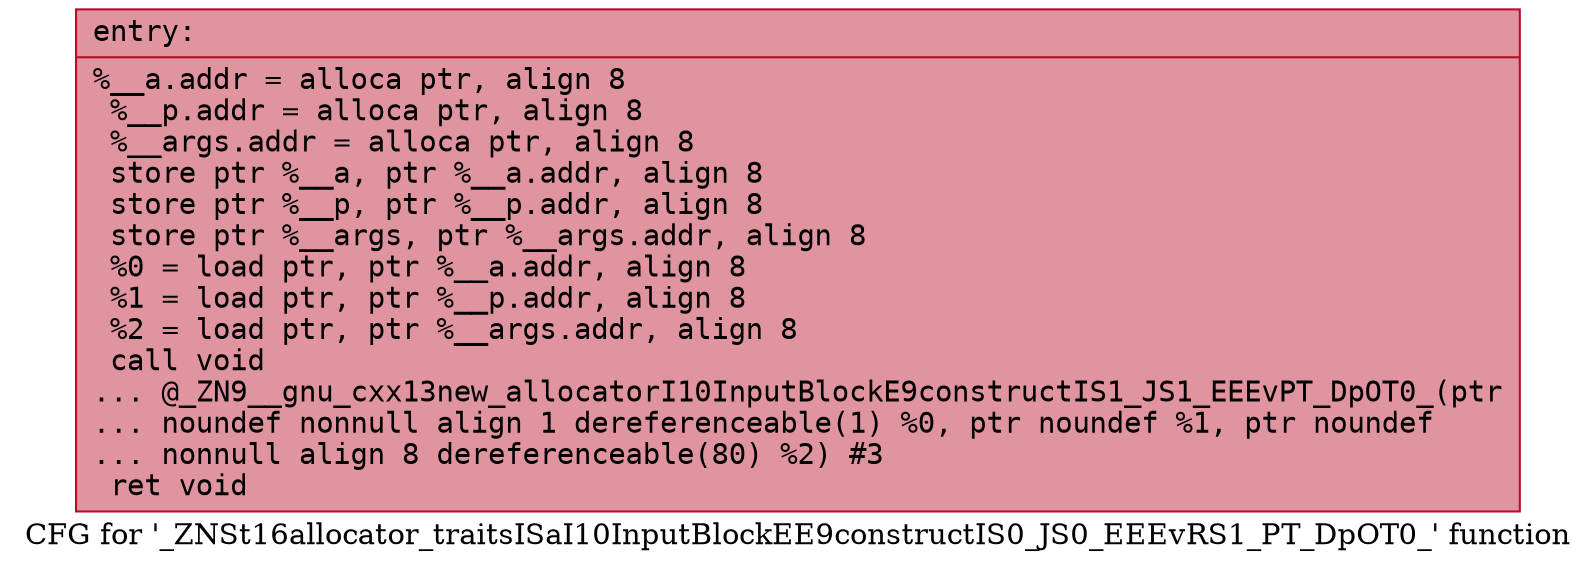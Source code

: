 digraph "CFG for '_ZNSt16allocator_traitsISaI10InputBlockEE9constructIS0_JS0_EEEvRS1_PT_DpOT0_' function" {
	label="CFG for '_ZNSt16allocator_traitsISaI10InputBlockEE9constructIS0_JS0_EEEvRS1_PT_DpOT0_' function";

	Node0x562c4e54e0d0 [shape=record,color="#b70d28ff", style=filled, fillcolor="#b70d2870" fontname="Courier",label="{entry:\l|  %__a.addr = alloca ptr, align 8\l  %__p.addr = alloca ptr, align 8\l  %__args.addr = alloca ptr, align 8\l  store ptr %__a, ptr %__a.addr, align 8\l  store ptr %__p, ptr %__p.addr, align 8\l  store ptr %__args, ptr %__args.addr, align 8\l  %0 = load ptr, ptr %__a.addr, align 8\l  %1 = load ptr, ptr %__p.addr, align 8\l  %2 = load ptr, ptr %__args.addr, align 8\l  call void\l... @_ZN9__gnu_cxx13new_allocatorI10InputBlockE9constructIS1_JS1_EEEvPT_DpOT0_(ptr\l... noundef nonnull align 1 dereferenceable(1) %0, ptr noundef %1, ptr noundef\l... nonnull align 8 dereferenceable(80) %2) #3\l  ret void\l}"];
}
